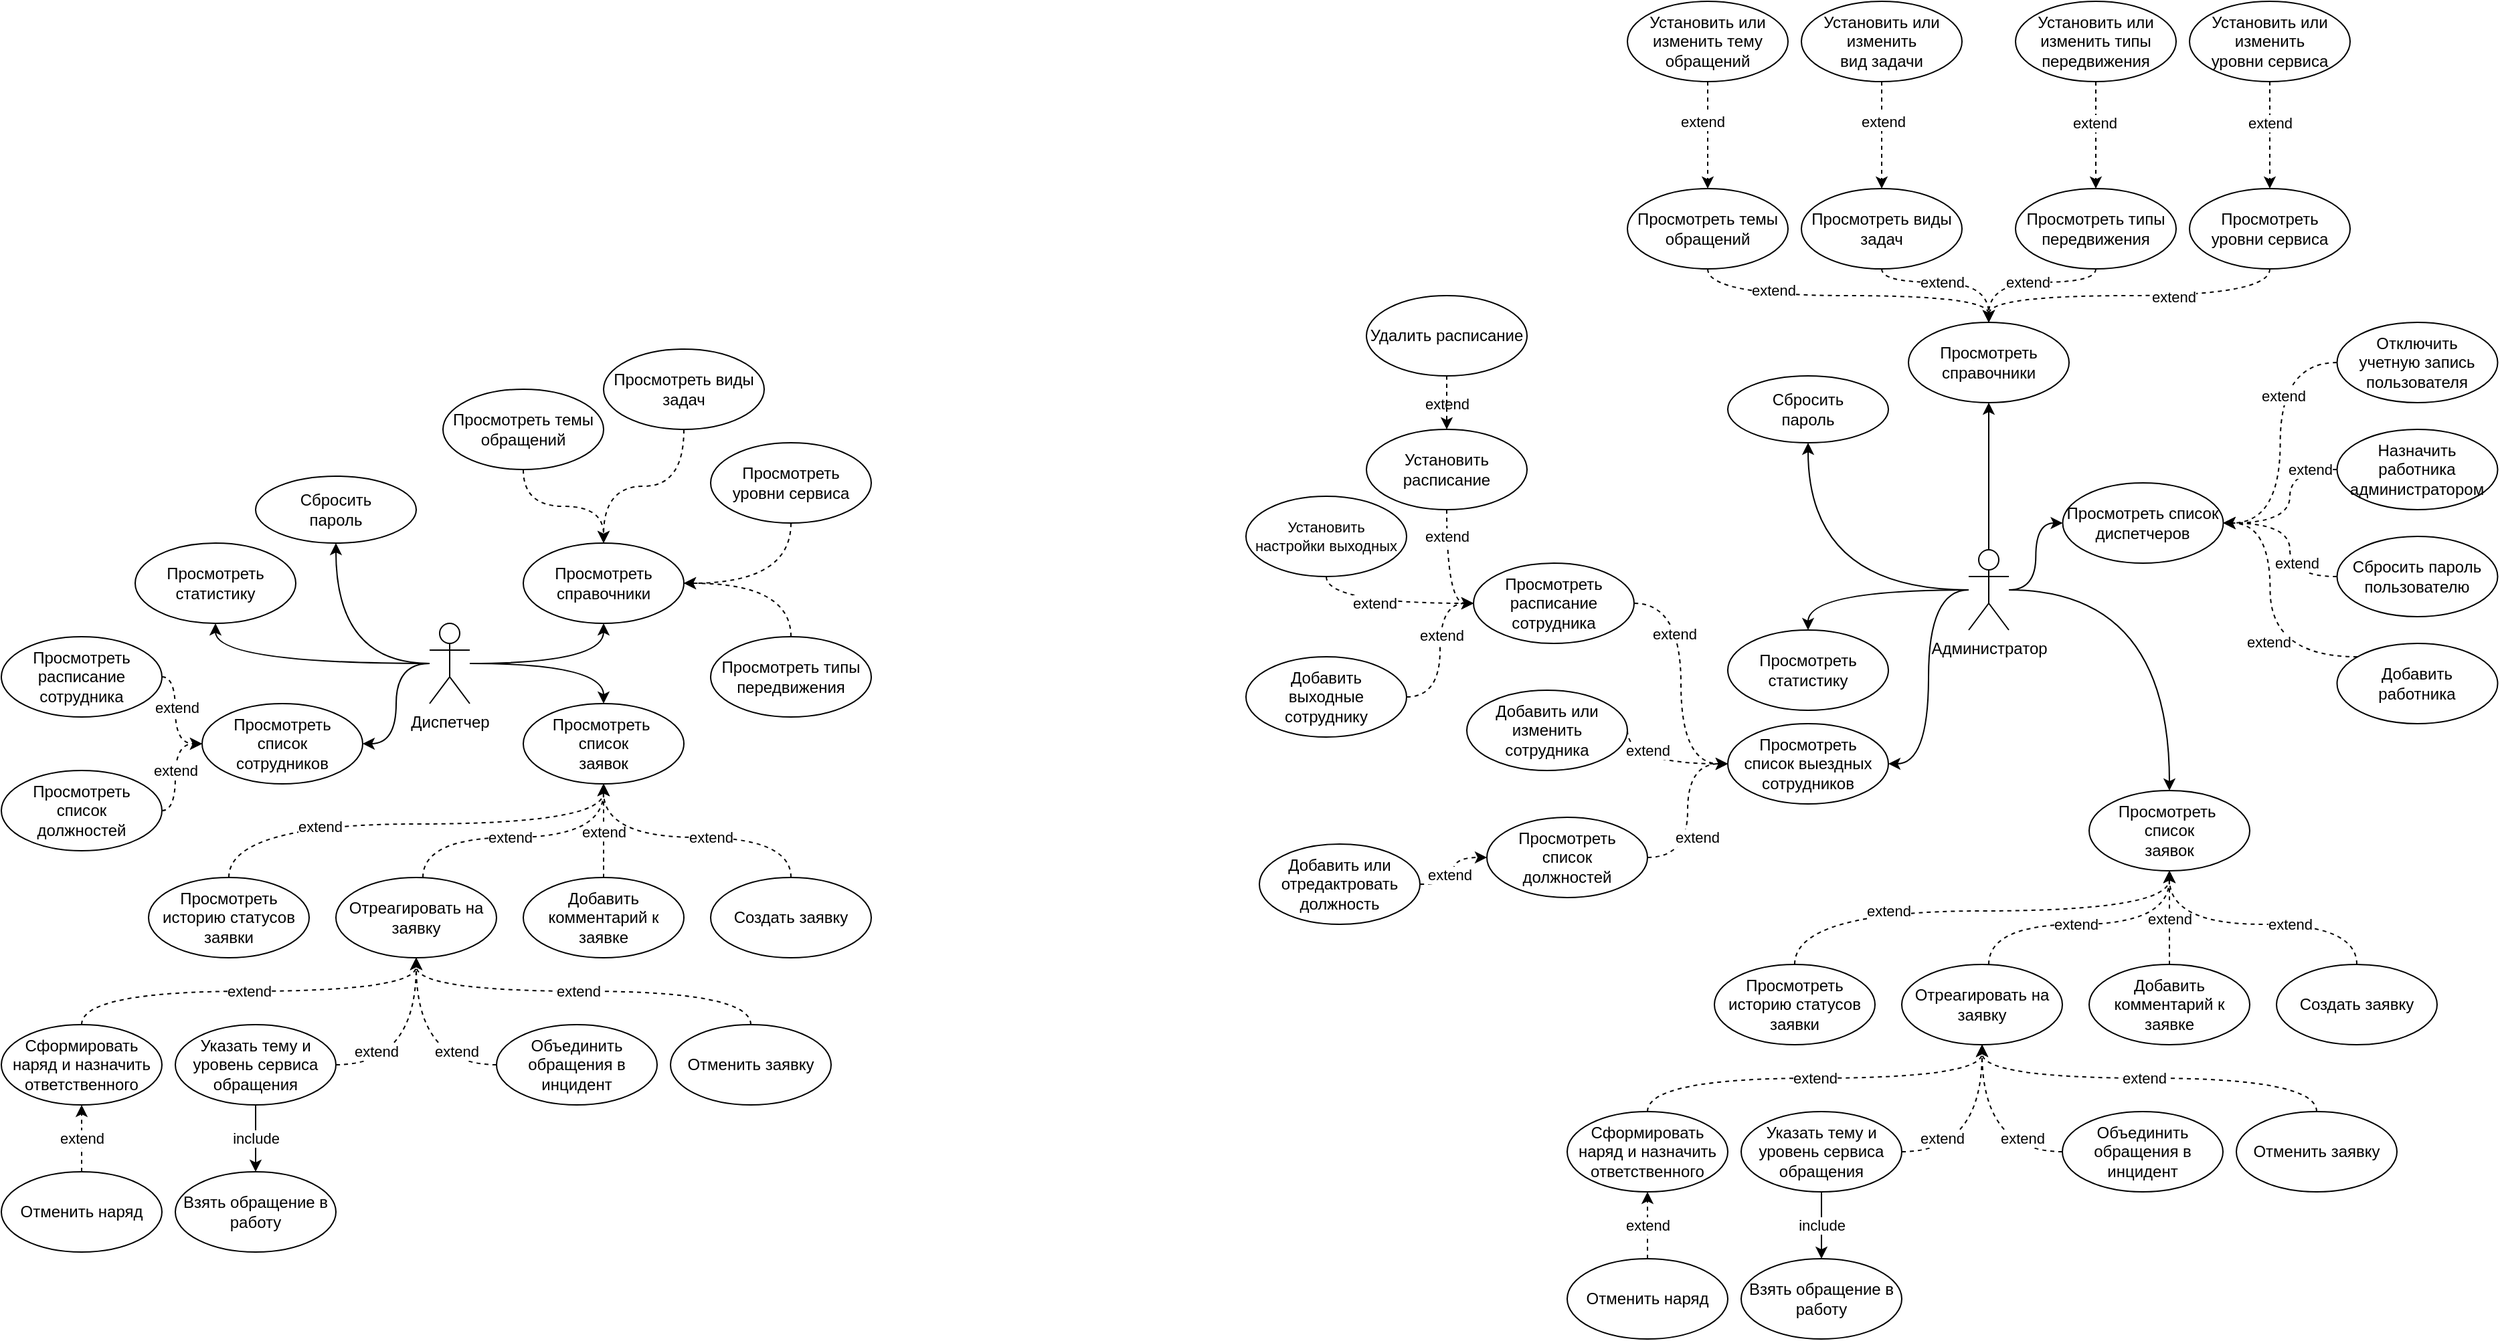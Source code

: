 <mxfile version="21.1.9" type="github">
  <diagram id="vjuk1poThl9Il7xJmEbo" name="Page-1">
    <mxGraphModel dx="2403" dy="2520" grid="1" gridSize="10" guides="1" tooltips="1" connect="1" arrows="1" fold="1" page="1" pageScale="1" pageWidth="1920" pageHeight="1200" math="0" shadow="0">
      <root>
        <mxCell id="0" />
        <mxCell id="1" parent="0" />
        <mxCell id="JzdlDccudjg5mqdQQXAU-8" value="" style="edgeStyle=orthogonalEdgeStyle;orthogonalLoop=1;jettySize=auto;html=1;curved=1;entryX=0.5;entryY=0;entryDx=0;entryDy=0;" parent="1" source="JzdlDccudjg5mqdQQXAU-1" target="JzdlDccudjg5mqdQQXAU-7" edge="1">
          <mxGeometry relative="1" as="geometry" />
        </mxCell>
        <mxCell id="PTMCNFeBPla3yoTyyolg-50" style="edgeStyle=orthogonalEdgeStyle;shape=connector;curved=1;rounded=0;orthogonalLoop=1;jettySize=auto;html=1;entryX=1;entryY=0.5;entryDx=0;entryDy=0;labelBackgroundColor=default;strokeColor=default;fontFamily=Helvetica;fontSize=11;fontColor=default;endArrow=classic;" parent="1" source="JzdlDccudjg5mqdQQXAU-1" target="PTMCNFeBPla3yoTyyolg-49" edge="1">
          <mxGeometry relative="1" as="geometry" />
        </mxCell>
        <mxCell id="qtg-pSpe1ta4W5BYF0yq-2" style="edgeStyle=orthogonalEdgeStyle;rounded=0;orthogonalLoop=1;jettySize=auto;html=1;entryX=0.5;entryY=1;entryDx=0;entryDy=0;curved=1;" edge="1" parent="1" source="JzdlDccudjg5mqdQQXAU-1" target="qtg-pSpe1ta4W5BYF0yq-1">
          <mxGeometry relative="1" as="geometry" />
        </mxCell>
        <mxCell id="qtg-pSpe1ta4W5BYF0yq-13" style="edgeStyle=orthogonalEdgeStyle;shape=connector;curved=1;rounded=0;orthogonalLoop=1;jettySize=auto;html=1;entryX=0.5;entryY=1;entryDx=0;entryDy=0;labelBackgroundColor=default;strokeColor=default;fontFamily=Helvetica;fontSize=11;fontColor=default;endArrow=classic;" edge="1" parent="1" source="JzdlDccudjg5mqdQQXAU-1" target="qtg-pSpe1ta4W5BYF0yq-12">
          <mxGeometry relative="1" as="geometry" />
        </mxCell>
        <mxCell id="qtg-pSpe1ta4W5BYF0yq-14" style="edgeStyle=orthogonalEdgeStyle;shape=connector;curved=1;rounded=0;orthogonalLoop=1;jettySize=auto;html=1;entryX=0.5;entryY=1;entryDx=0;entryDy=0;labelBackgroundColor=default;strokeColor=default;fontFamily=Helvetica;fontSize=11;fontColor=default;endArrow=classic;" edge="1" parent="1" source="JzdlDccudjg5mqdQQXAU-1" target="qtg-pSpe1ta4W5BYF0yq-11">
          <mxGeometry relative="1" as="geometry" />
        </mxCell>
        <mxCell id="JzdlDccudjg5mqdQQXAU-1" value="Диспетчер" style="shape=umlActor;verticalLabelPosition=bottom;verticalAlign=top;html=1;outlineConnect=0;" parent="1" vertex="1">
          <mxGeometry x="610" y="445" width="30" height="60" as="geometry" />
        </mxCell>
        <mxCell id="JzdlDccudjg5mqdQQXAU-12" value="" style="edgeStyle=orthogonalEdgeStyle;curved=1;orthogonalLoop=1;jettySize=auto;html=1;dashed=1;" parent="1" source="JzdlDccudjg5mqdQQXAU-11" target="JzdlDccudjg5mqdQQXAU-7" edge="1">
          <mxGeometry relative="1" as="geometry">
            <Array as="points">
              <mxPoint x="740" y="675" />
            </Array>
          </mxGeometry>
        </mxCell>
        <mxCell id="JzdlDccudjg5mqdQQXAU-13" value="extend" style="edgeLabel;html=1;align=center;verticalAlign=middle;resizable=0;points=[];" parent="JzdlDccudjg5mqdQQXAU-12" vertex="1" connectable="0">
          <mxGeometry x="0.202" y="1" relative="1" as="geometry">
            <mxPoint x="1" y="8" as="offset" />
          </mxGeometry>
        </mxCell>
        <mxCell id="PTMCNFeBPla3yoTyyolg-44" value="" style="edgeStyle=orthogonalEdgeStyle;shape=connector;curved=1;rounded=0;orthogonalLoop=1;jettySize=auto;html=1;labelBackgroundColor=default;strokeColor=default;fontFamily=Helvetica;fontSize=11;fontColor=default;endArrow=classic;dashed=1;exitX=0.5;exitY=0;exitDx=0;exitDy=0;" parent="1" source="PTMCNFeBPla3yoTyyolg-43" target="JzdlDccudjg5mqdQQXAU-7" edge="1">
          <mxGeometry relative="1" as="geometry">
            <Array as="points">
              <mxPoint x="460" y="595" />
              <mxPoint x="740" y="595" />
            </Array>
          </mxGeometry>
        </mxCell>
        <mxCell id="PTMCNFeBPla3yoTyyolg-45" value="extend" style="edgeLabel;html=1;align=center;verticalAlign=middle;resizable=0;points=[];fontSize=11;fontFamily=Helvetica;fontColor=default;" parent="PTMCNFeBPla3yoTyyolg-44" vertex="1" connectable="0">
          <mxGeometry x="-0.386" y="-2" relative="1" as="geometry">
            <mxPoint as="offset" />
          </mxGeometry>
        </mxCell>
        <mxCell id="JzdlDccudjg5mqdQQXAU-7" value="Просмотреть&amp;nbsp;&lt;br&gt;список&lt;br&gt;заявок" style="ellipse;whiteSpace=wrap;html=1;verticalAlign=middle;" parent="1" vertex="1">
          <mxGeometry x="680" y="505" width="120" height="60" as="geometry" />
        </mxCell>
        <mxCell id="JzdlDccudjg5mqdQQXAU-11" value="Добавить комментарий к заявке" style="ellipse;whiteSpace=wrap;html=1;verticalAlign=middle;" parent="1" vertex="1">
          <mxGeometry x="680" y="635" width="120" height="60" as="geometry" />
        </mxCell>
        <mxCell id="JzdlDccudjg5mqdQQXAU-15" style="edgeStyle=orthogonalEdgeStyle;curved=1;orthogonalLoop=1;jettySize=auto;html=1;exitX=0.5;exitY=0;exitDx=0;exitDy=0;entryX=0.5;entryY=1;entryDx=0;entryDy=0;dashed=1;" parent="1" source="JzdlDccudjg5mqdQQXAU-14" target="JzdlDccudjg5mqdQQXAU-19" edge="1">
          <mxGeometry relative="1" as="geometry" />
        </mxCell>
        <mxCell id="JzdlDccudjg5mqdQQXAU-16" value="extend" style="edgeLabel;html=1;align=center;verticalAlign=middle;resizable=0;points=[];" parent="JzdlDccudjg5mqdQQXAU-15" vertex="1" connectable="0">
          <mxGeometry x="0.076" relative="1" as="geometry">
            <mxPoint x="-12" as="offset" />
          </mxGeometry>
        </mxCell>
        <mxCell id="PTMCNFeBPla3yoTyyolg-34" value="extend" style="edgeStyle=orthogonalEdgeStyle;shape=connector;curved=1;rounded=0;orthogonalLoop=1;jettySize=auto;html=1;labelBackgroundColor=default;strokeColor=default;fontFamily=Helvetica;fontSize=11;fontColor=default;endArrow=classic;dashed=1;" parent="1" source="PTMCNFeBPla3yoTyyolg-33" target="JzdlDccudjg5mqdQQXAU-14" edge="1">
          <mxGeometry relative="1" as="geometry" />
        </mxCell>
        <mxCell id="JzdlDccudjg5mqdQQXAU-14" value="Сформировать наряд и назначить ответственного" style="ellipse;whiteSpace=wrap;html=1;verticalAlign=middle;" parent="1" vertex="1">
          <mxGeometry x="290" y="745" width="120" height="60" as="geometry" />
        </mxCell>
        <mxCell id="JzdlDccudjg5mqdQQXAU-17" value="" style="edgeStyle=orthogonalEdgeStyle;curved=1;orthogonalLoop=1;jettySize=auto;html=1;dashed=1;" parent="1" source="JzdlDccudjg5mqdQQXAU-19" edge="1">
          <mxGeometry relative="1" as="geometry">
            <mxPoint x="740" y="565" as="targetPoint" />
            <Array as="points">
              <mxPoint x="605" y="605" />
              <mxPoint x="740" y="605" />
            </Array>
          </mxGeometry>
        </mxCell>
        <mxCell id="JzdlDccudjg5mqdQQXAU-18" value="extend" style="edgeLabel;html=1;align=center;verticalAlign=middle;resizable=0;points=[];" parent="JzdlDccudjg5mqdQQXAU-17" vertex="1" connectable="0">
          <mxGeometry x="0.202" y="1" relative="1" as="geometry">
            <mxPoint x="-29" y="1" as="offset" />
          </mxGeometry>
        </mxCell>
        <mxCell id="PTMCNFeBPla3yoTyyolg-36" value="extend" style="edgeStyle=orthogonalEdgeStyle;shape=connector;curved=1;rounded=0;orthogonalLoop=1;jettySize=auto;html=1;labelBackgroundColor=default;strokeColor=default;fontFamily=Helvetica;fontSize=11;fontColor=default;endArrow=classic;dashed=1;exitX=0;exitY=0.5;exitDx=0;exitDy=0;" parent="1" source="PTMCNFeBPla3yoTyyolg-35" target="JzdlDccudjg5mqdQQXAU-19" edge="1">
          <mxGeometry x="-0.571" y="-10" relative="1" as="geometry">
            <mxPoint as="offset" />
          </mxGeometry>
        </mxCell>
        <mxCell id="PTMCNFeBPla3yoTyyolg-38" value="extend" style="edgeStyle=orthogonalEdgeStyle;shape=connector;curved=1;rounded=0;orthogonalLoop=1;jettySize=auto;html=1;labelBackgroundColor=default;strokeColor=default;fontFamily=Helvetica;fontSize=11;fontColor=default;endArrow=classic;entryX=0.5;entryY=1;entryDx=0;entryDy=0;exitX=1;exitY=0.5;exitDx=0;exitDy=0;dashed=1;" parent="1" source="PTMCNFeBPla3yoTyyolg-37" target="JzdlDccudjg5mqdQQXAU-19" edge="1">
          <mxGeometry x="-0.571" y="10" relative="1" as="geometry">
            <mxPoint as="offset" />
          </mxGeometry>
        </mxCell>
        <mxCell id="JzdlDccudjg5mqdQQXAU-19" value="Отреагировать на заявку" style="ellipse;whiteSpace=wrap;html=1;verticalAlign=middle;" parent="1" vertex="1">
          <mxGeometry x="540" y="635" width="120" height="60" as="geometry" />
        </mxCell>
        <mxCell id="JzdlDccudjg5mqdQQXAU-22" style="edgeStyle=orthogonalEdgeStyle;curved=1;orthogonalLoop=1;jettySize=auto;html=1;exitX=0.5;exitY=0;exitDx=0;exitDy=0;entryX=0.5;entryY=1;entryDx=0;entryDy=0;dashed=1;" parent="1" source="JzdlDccudjg5mqdQQXAU-24" target="JzdlDccudjg5mqdQQXAU-19" edge="1">
          <mxGeometry relative="1" as="geometry">
            <mxPoint x="745" y="715" as="targetPoint" />
          </mxGeometry>
        </mxCell>
        <mxCell id="JzdlDccudjg5mqdQQXAU-23" value="extend" style="edgeLabel;html=1;align=center;verticalAlign=middle;resizable=0;points=[];" parent="JzdlDccudjg5mqdQQXAU-22" vertex="1" connectable="0">
          <mxGeometry x="0.076" relative="1" as="geometry">
            <mxPoint x="7" as="offset" />
          </mxGeometry>
        </mxCell>
        <mxCell id="JzdlDccudjg5mqdQQXAU-24" value="Отменить заявку" style="ellipse;whiteSpace=wrap;html=1;verticalAlign=middle;" parent="1" vertex="1">
          <mxGeometry x="790" y="745" width="120" height="60" as="geometry" />
        </mxCell>
        <mxCell id="NQYNzT67ed76rX-NKbEG-14" value="Создать заявку" style="ellipse;whiteSpace=wrap;html=1;verticalAlign=middle;" parent="1" vertex="1">
          <mxGeometry x="820" y="635" width="120" height="60" as="geometry" />
        </mxCell>
        <mxCell id="NQYNzT67ed76rX-NKbEG-15" value="" style="edgeStyle=orthogonalEdgeStyle;curved=1;orthogonalLoop=1;jettySize=auto;html=1;dashed=1;entryX=0.5;entryY=1;entryDx=0;entryDy=0;exitX=0.5;exitY=0;exitDx=0;exitDy=0;" parent="1" source="NQYNzT67ed76rX-NKbEG-14" target="JzdlDccudjg5mqdQQXAU-7" edge="1">
          <mxGeometry relative="1" as="geometry">
            <mxPoint x="830" y="575" as="targetPoint" />
            <Array as="points">
              <mxPoint x="880" y="605" />
              <mxPoint x="740" y="605" />
            </Array>
            <mxPoint x="875" y="645" as="sourcePoint" />
          </mxGeometry>
        </mxCell>
        <mxCell id="NQYNzT67ed76rX-NKbEG-16" value="extend" style="edgeLabel;html=1;align=center;verticalAlign=middle;resizable=0;points=[];" parent="NQYNzT67ed76rX-NKbEG-15" vertex="1" connectable="0">
          <mxGeometry x="0.202" y="1" relative="1" as="geometry">
            <mxPoint x="36" y="-1" as="offset" />
          </mxGeometry>
        </mxCell>
        <mxCell id="PTMCNFeBPla3yoTyyolg-33" value="Отменить наряд" style="ellipse;whiteSpace=wrap;html=1;verticalAlign=middle;" parent="1" vertex="1">
          <mxGeometry x="290" y="855" width="120" height="60" as="geometry" />
        </mxCell>
        <mxCell id="PTMCNFeBPla3yoTyyolg-35" value="Объединить обращения в инцидент" style="ellipse;whiteSpace=wrap;html=1;verticalAlign=middle;" parent="1" vertex="1">
          <mxGeometry x="660" y="745" width="120" height="60" as="geometry" />
        </mxCell>
        <mxCell id="PTMCNFeBPla3yoTyyolg-40" value="include" style="edgeStyle=orthogonalEdgeStyle;shape=connector;curved=1;rounded=0;orthogonalLoop=1;jettySize=auto;html=1;labelBackgroundColor=default;strokeColor=default;fontFamily=Helvetica;fontSize=11;fontColor=default;endArrow=classic;" parent="1" source="PTMCNFeBPla3yoTyyolg-37" target="PTMCNFeBPla3yoTyyolg-39" edge="1">
          <mxGeometry relative="1" as="geometry" />
        </mxCell>
        <mxCell id="PTMCNFeBPla3yoTyyolg-37" value="Указать тему и уровень сервиса обращения" style="ellipse;whiteSpace=wrap;html=1;verticalAlign=middle;" parent="1" vertex="1">
          <mxGeometry x="420" y="745" width="120" height="60" as="geometry" />
        </mxCell>
        <mxCell id="PTMCNFeBPla3yoTyyolg-39" value="Взять обращение в работу" style="ellipse;whiteSpace=wrap;html=1;verticalAlign=middle;" parent="1" vertex="1">
          <mxGeometry x="420" y="855" width="120" height="60" as="geometry" />
        </mxCell>
        <mxCell id="PTMCNFeBPla3yoTyyolg-43" value="Просмотреть историю статусов&lt;br&gt;заявки" style="ellipse;whiteSpace=wrap;html=1;verticalAlign=middle;" parent="1" vertex="1">
          <mxGeometry x="400" y="635" width="120" height="60" as="geometry" />
        </mxCell>
        <mxCell id="PTMCNFeBPla3yoTyyolg-52" value="extend" style="edgeStyle=orthogonalEdgeStyle;shape=connector;curved=1;rounded=0;orthogonalLoop=1;jettySize=auto;html=1;labelBackgroundColor=default;strokeColor=default;fontFamily=Helvetica;fontSize=11;fontColor=default;endArrow=classic;dashed=1;" parent="1" source="PTMCNFeBPla3yoTyyolg-51" target="PTMCNFeBPla3yoTyyolg-49" edge="1">
          <mxGeometry relative="1" as="geometry">
            <Array as="points">
              <mxPoint x="420" y="585" />
              <mxPoint x="420" y="535" />
            </Array>
          </mxGeometry>
        </mxCell>
        <mxCell id="PTMCNFeBPla3yoTyyolg-54" value="" style="edgeStyle=orthogonalEdgeStyle;shape=connector;curved=1;rounded=0;orthogonalLoop=1;jettySize=auto;html=1;labelBackgroundColor=default;strokeColor=default;fontFamily=Helvetica;fontSize=11;fontColor=default;endArrow=classic;exitX=1;exitY=0.5;exitDx=0;exitDy=0;dashed=1;" parent="1" source="PTMCNFeBPla3yoTyyolg-53" target="PTMCNFeBPla3yoTyyolg-49" edge="1">
          <mxGeometry relative="1" as="geometry">
            <Array as="points">
              <mxPoint x="420" y="485" />
              <mxPoint x="420" y="535" />
            </Array>
          </mxGeometry>
        </mxCell>
        <mxCell id="PTMCNFeBPla3yoTyyolg-55" value="extend" style="edgeLabel;html=1;align=center;verticalAlign=middle;resizable=0;points=[];fontSize=11;fontFamily=Helvetica;fontColor=default;" parent="PTMCNFeBPla3yoTyyolg-54" vertex="1" connectable="0">
          <mxGeometry x="-0.186" y="1" relative="1" as="geometry">
            <mxPoint as="offset" />
          </mxGeometry>
        </mxCell>
        <mxCell id="PTMCNFeBPla3yoTyyolg-49" value="Просмотреть &lt;br&gt;список &lt;br&gt;сотрудников" style="ellipse;whiteSpace=wrap;html=1;verticalAlign=middle;" parent="1" vertex="1">
          <mxGeometry x="440" y="505" width="120" height="60" as="geometry" />
        </mxCell>
        <mxCell id="PTMCNFeBPla3yoTyyolg-51" value="Просмотреть &lt;br&gt;список &lt;br&gt;должностей" style="ellipse;whiteSpace=wrap;html=1;verticalAlign=middle;" parent="1" vertex="1">
          <mxGeometry x="290" y="555" width="120" height="60" as="geometry" />
        </mxCell>
        <mxCell id="PTMCNFeBPla3yoTyyolg-53" value="Просмотреть &lt;br&gt;расписание сотрудника" style="ellipse;whiteSpace=wrap;html=1;verticalAlign=middle;" parent="1" vertex="1">
          <mxGeometry x="290" y="455" width="120" height="60" as="geometry" />
        </mxCell>
        <mxCell id="qtg-pSpe1ta4W5BYF0yq-4" value="" style="edgeStyle=orthogonalEdgeStyle;shape=connector;curved=1;rounded=0;orthogonalLoop=1;jettySize=auto;html=1;labelBackgroundColor=default;strokeColor=default;fontFamily=Helvetica;fontSize=11;fontColor=default;endArrow=classic;dashed=1;exitX=0.5;exitY=1;exitDx=0;exitDy=0;" edge="1" parent="1" source="qtg-pSpe1ta4W5BYF0yq-3" target="qtg-pSpe1ta4W5BYF0yq-1">
          <mxGeometry relative="1" as="geometry" />
        </mxCell>
        <mxCell id="qtg-pSpe1ta4W5BYF0yq-1" value="Просмотреть справочники" style="ellipse;whiteSpace=wrap;html=1;verticalAlign=middle;" vertex="1" parent="1">
          <mxGeometry x="680" y="385" width="120" height="60" as="geometry" />
        </mxCell>
        <mxCell id="qtg-pSpe1ta4W5BYF0yq-3" value="Просмотреть темы обращений" style="ellipse;whiteSpace=wrap;html=1;verticalAlign=middle;" vertex="1" parent="1">
          <mxGeometry x="620" y="270" width="120" height="60" as="geometry" />
        </mxCell>
        <mxCell id="qtg-pSpe1ta4W5BYF0yq-6" style="edgeStyle=orthogonalEdgeStyle;shape=connector;curved=1;rounded=0;orthogonalLoop=1;jettySize=auto;html=1;entryX=0.5;entryY=0;entryDx=0;entryDy=0;labelBackgroundColor=default;strokeColor=default;fontFamily=Helvetica;fontSize=11;fontColor=default;endArrow=classic;dashed=1;exitX=0.5;exitY=1;exitDx=0;exitDy=0;" edge="1" parent="1" source="qtg-pSpe1ta4W5BYF0yq-5" target="qtg-pSpe1ta4W5BYF0yq-1">
          <mxGeometry relative="1" as="geometry" />
        </mxCell>
        <mxCell id="qtg-pSpe1ta4W5BYF0yq-5" value="Просмотреть виды задач" style="ellipse;whiteSpace=wrap;html=1;verticalAlign=middle;" vertex="1" parent="1">
          <mxGeometry x="740" y="240" width="120" height="60" as="geometry" />
        </mxCell>
        <mxCell id="qtg-pSpe1ta4W5BYF0yq-8" style="edgeStyle=orthogonalEdgeStyle;shape=connector;curved=1;rounded=0;orthogonalLoop=1;jettySize=auto;html=1;labelBackgroundColor=default;strokeColor=default;fontFamily=Helvetica;fontSize=11;fontColor=default;endArrow=classic;dashed=1;exitX=0.5;exitY=0;exitDx=0;exitDy=0;" edge="1" parent="1" source="qtg-pSpe1ta4W5BYF0yq-7">
          <mxGeometry relative="1" as="geometry">
            <mxPoint x="800" y="415" as="targetPoint" />
            <Array as="points">
              <mxPoint x="880" y="415" />
            </Array>
          </mxGeometry>
        </mxCell>
        <mxCell id="qtg-pSpe1ta4W5BYF0yq-7" value="Просмотреть типы передвижения" style="ellipse;whiteSpace=wrap;html=1;verticalAlign=middle;" vertex="1" parent="1">
          <mxGeometry x="820" y="455" width="120" height="60" as="geometry" />
        </mxCell>
        <mxCell id="qtg-pSpe1ta4W5BYF0yq-10" style="edgeStyle=orthogonalEdgeStyle;shape=connector;curved=1;rounded=0;orthogonalLoop=1;jettySize=auto;html=1;entryX=1;entryY=0.5;entryDx=0;entryDy=0;labelBackgroundColor=default;strokeColor=default;fontFamily=Helvetica;fontSize=11;fontColor=default;endArrow=classic;exitX=0.5;exitY=1;exitDx=0;exitDy=0;dashed=1;" edge="1" parent="1" source="qtg-pSpe1ta4W5BYF0yq-9" target="qtg-pSpe1ta4W5BYF0yq-1">
          <mxGeometry relative="1" as="geometry" />
        </mxCell>
        <mxCell id="qtg-pSpe1ta4W5BYF0yq-9" value="Просмотреть &lt;br&gt;уровни сервиса" style="ellipse;whiteSpace=wrap;html=1;verticalAlign=middle;" vertex="1" parent="1">
          <mxGeometry x="820" y="310" width="120" height="60" as="geometry" />
        </mxCell>
        <mxCell id="qtg-pSpe1ta4W5BYF0yq-11" value="Сбросить &lt;br&gt;пароль" style="ellipse;whiteSpace=wrap;html=1;" vertex="1" parent="1">
          <mxGeometry x="480" y="335" width="120" height="50" as="geometry" />
        </mxCell>
        <mxCell id="qtg-pSpe1ta4W5BYF0yq-12" value="Просмотреть статистику" style="ellipse;whiteSpace=wrap;html=1;verticalAlign=middle;" vertex="1" parent="1">
          <mxGeometry x="390" y="385" width="120" height="60" as="geometry" />
        </mxCell>
        <mxCell id="qtg-pSpe1ta4W5BYF0yq-15" value="" style="edgeStyle=orthogonalEdgeStyle;orthogonalLoop=1;jettySize=auto;html=1;curved=1;entryX=0.5;entryY=0;entryDx=0;entryDy=0;" edge="1" parent="1" source="qtg-pSpe1ta4W5BYF0yq-20" target="qtg-pSpe1ta4W5BYF0yq-25">
          <mxGeometry relative="1" as="geometry" />
        </mxCell>
        <mxCell id="qtg-pSpe1ta4W5BYF0yq-16" style="edgeStyle=orthogonalEdgeStyle;shape=connector;curved=1;rounded=0;orthogonalLoop=1;jettySize=auto;html=1;entryX=1;entryY=0.5;entryDx=0;entryDy=0;labelBackgroundColor=default;strokeColor=default;fontFamily=Helvetica;fontSize=11;fontColor=default;endArrow=classic;" edge="1" parent="1" source="qtg-pSpe1ta4W5BYF0yq-20" target="qtg-pSpe1ta4W5BYF0yq-51">
          <mxGeometry relative="1" as="geometry">
            <Array as="points">
              <mxPoint x="1730" y="420" />
              <mxPoint x="1730" y="550" />
            </Array>
          </mxGeometry>
        </mxCell>
        <mxCell id="qtg-pSpe1ta4W5BYF0yq-17" style="edgeStyle=orthogonalEdgeStyle;rounded=0;orthogonalLoop=1;jettySize=auto;html=1;entryX=0.5;entryY=1;entryDx=0;entryDy=0;curved=1;" edge="1" parent="1" source="qtg-pSpe1ta4W5BYF0yq-20" target="qtg-pSpe1ta4W5BYF0yq-55">
          <mxGeometry relative="1" as="geometry" />
        </mxCell>
        <mxCell id="qtg-pSpe1ta4W5BYF0yq-19" style="edgeStyle=orthogonalEdgeStyle;shape=connector;curved=1;rounded=0;orthogonalLoop=1;jettySize=auto;html=1;entryX=0.5;entryY=1;entryDx=0;entryDy=0;labelBackgroundColor=default;strokeColor=default;fontFamily=Helvetica;fontSize=11;fontColor=default;endArrow=classic;" edge="1" parent="1" source="qtg-pSpe1ta4W5BYF0yq-20" target="qtg-pSpe1ta4W5BYF0yq-63">
          <mxGeometry relative="1" as="geometry" />
        </mxCell>
        <mxCell id="qtg-pSpe1ta4W5BYF0yq-78" style="edgeStyle=orthogonalEdgeStyle;shape=connector;curved=1;rounded=0;orthogonalLoop=1;jettySize=auto;html=1;entryX=0;entryY=0.5;entryDx=0;entryDy=0;labelBackgroundColor=default;strokeColor=default;fontFamily=Helvetica;fontSize=11;fontColor=default;endArrow=classic;" edge="1" parent="1" source="qtg-pSpe1ta4W5BYF0yq-20" target="qtg-pSpe1ta4W5BYF0yq-67">
          <mxGeometry relative="1" as="geometry" />
        </mxCell>
        <mxCell id="qtg-pSpe1ta4W5BYF0yq-93" style="edgeStyle=orthogonalEdgeStyle;shape=connector;curved=1;rounded=0;orthogonalLoop=1;jettySize=auto;html=1;entryX=0.5;entryY=0;entryDx=0;entryDy=0;labelBackgroundColor=default;strokeColor=default;fontFamily=Helvetica;fontSize=11;fontColor=default;endArrow=classic;" edge="1" parent="1" source="qtg-pSpe1ta4W5BYF0yq-20" target="qtg-pSpe1ta4W5BYF0yq-64">
          <mxGeometry relative="1" as="geometry" />
        </mxCell>
        <mxCell id="qtg-pSpe1ta4W5BYF0yq-20" value="Администратор" style="shape=umlActor;verticalLabelPosition=bottom;verticalAlign=top;html=1;outlineConnect=0;" vertex="1" parent="1">
          <mxGeometry x="1760" y="390" width="30" height="60" as="geometry" />
        </mxCell>
        <mxCell id="qtg-pSpe1ta4W5BYF0yq-21" value="" style="edgeStyle=orthogonalEdgeStyle;curved=1;orthogonalLoop=1;jettySize=auto;html=1;dashed=1;" edge="1" parent="1" source="qtg-pSpe1ta4W5BYF0yq-26" target="qtg-pSpe1ta4W5BYF0yq-25">
          <mxGeometry relative="1" as="geometry">
            <Array as="points">
              <mxPoint x="1910" y="740" />
            </Array>
          </mxGeometry>
        </mxCell>
        <mxCell id="qtg-pSpe1ta4W5BYF0yq-22" value="extend" style="edgeLabel;html=1;align=center;verticalAlign=middle;resizable=0;points=[];" vertex="1" connectable="0" parent="qtg-pSpe1ta4W5BYF0yq-21">
          <mxGeometry x="0.202" y="1" relative="1" as="geometry">
            <mxPoint x="1" y="8" as="offset" />
          </mxGeometry>
        </mxCell>
        <mxCell id="qtg-pSpe1ta4W5BYF0yq-23" value="" style="edgeStyle=orthogonalEdgeStyle;shape=connector;curved=1;rounded=0;orthogonalLoop=1;jettySize=auto;html=1;labelBackgroundColor=default;strokeColor=default;fontFamily=Helvetica;fontSize=11;fontColor=default;endArrow=classic;dashed=1;exitX=0.5;exitY=0;exitDx=0;exitDy=0;" edge="1" parent="1" source="qtg-pSpe1ta4W5BYF0yq-47" target="qtg-pSpe1ta4W5BYF0yq-25">
          <mxGeometry relative="1" as="geometry">
            <Array as="points">
              <mxPoint x="1630" y="660" />
              <mxPoint x="1910" y="660" />
            </Array>
          </mxGeometry>
        </mxCell>
        <mxCell id="qtg-pSpe1ta4W5BYF0yq-24" value="extend" style="edgeLabel;html=1;align=center;verticalAlign=middle;resizable=0;points=[];fontSize=11;fontFamily=Helvetica;fontColor=default;" vertex="1" connectable="0" parent="qtg-pSpe1ta4W5BYF0yq-23">
          <mxGeometry x="-0.386" y="-2" relative="1" as="geometry">
            <mxPoint x="2" y="-2" as="offset" />
          </mxGeometry>
        </mxCell>
        <mxCell id="qtg-pSpe1ta4W5BYF0yq-25" value="Просмотреть&amp;nbsp;&lt;br&gt;список&lt;br&gt;заявок" style="ellipse;whiteSpace=wrap;html=1;verticalAlign=middle;" vertex="1" parent="1">
          <mxGeometry x="1850" y="570" width="120" height="60" as="geometry" />
        </mxCell>
        <mxCell id="qtg-pSpe1ta4W5BYF0yq-26" value="Добавить комментарий к заявке" style="ellipse;whiteSpace=wrap;html=1;verticalAlign=middle;" vertex="1" parent="1">
          <mxGeometry x="1850" y="700" width="120" height="60" as="geometry" />
        </mxCell>
        <mxCell id="qtg-pSpe1ta4W5BYF0yq-27" style="edgeStyle=orthogonalEdgeStyle;curved=1;orthogonalLoop=1;jettySize=auto;html=1;exitX=0.5;exitY=0;exitDx=0;exitDy=0;entryX=0.5;entryY=1;entryDx=0;entryDy=0;dashed=1;" edge="1" parent="1" source="qtg-pSpe1ta4W5BYF0yq-30" target="qtg-pSpe1ta4W5BYF0yq-35">
          <mxGeometry relative="1" as="geometry" />
        </mxCell>
        <mxCell id="qtg-pSpe1ta4W5BYF0yq-28" value="extend" style="edgeLabel;html=1;align=center;verticalAlign=middle;resizable=0;points=[];" vertex="1" connectable="0" parent="qtg-pSpe1ta4W5BYF0yq-27">
          <mxGeometry x="0.076" relative="1" as="geometry">
            <mxPoint x="-12" as="offset" />
          </mxGeometry>
        </mxCell>
        <mxCell id="qtg-pSpe1ta4W5BYF0yq-29" value="extend" style="edgeStyle=orthogonalEdgeStyle;shape=connector;curved=1;rounded=0;orthogonalLoop=1;jettySize=auto;html=1;labelBackgroundColor=default;strokeColor=default;fontFamily=Helvetica;fontSize=11;fontColor=default;endArrow=classic;dashed=1;" edge="1" parent="1" source="qtg-pSpe1ta4W5BYF0yq-42" target="qtg-pSpe1ta4W5BYF0yq-30">
          <mxGeometry relative="1" as="geometry" />
        </mxCell>
        <mxCell id="qtg-pSpe1ta4W5BYF0yq-30" value="Сформировать наряд и назначить ответственного" style="ellipse;whiteSpace=wrap;html=1;verticalAlign=middle;" vertex="1" parent="1">
          <mxGeometry x="1460" y="810" width="120" height="60" as="geometry" />
        </mxCell>
        <mxCell id="qtg-pSpe1ta4W5BYF0yq-31" value="" style="edgeStyle=orthogonalEdgeStyle;curved=1;orthogonalLoop=1;jettySize=auto;html=1;dashed=1;" edge="1" parent="1" source="qtg-pSpe1ta4W5BYF0yq-35">
          <mxGeometry relative="1" as="geometry">
            <mxPoint x="1910" y="630" as="targetPoint" />
            <Array as="points">
              <mxPoint x="1775" y="670" />
              <mxPoint x="1910" y="670" />
            </Array>
          </mxGeometry>
        </mxCell>
        <mxCell id="qtg-pSpe1ta4W5BYF0yq-32" value="extend" style="edgeLabel;html=1;align=center;verticalAlign=middle;resizable=0;points=[];" vertex="1" connectable="0" parent="qtg-pSpe1ta4W5BYF0yq-31">
          <mxGeometry x="0.202" y="1" relative="1" as="geometry">
            <mxPoint x="-29" y="1" as="offset" />
          </mxGeometry>
        </mxCell>
        <mxCell id="qtg-pSpe1ta4W5BYF0yq-33" value="extend" style="edgeStyle=orthogonalEdgeStyle;shape=connector;curved=1;rounded=0;orthogonalLoop=1;jettySize=auto;html=1;labelBackgroundColor=default;strokeColor=default;fontFamily=Helvetica;fontSize=11;fontColor=default;endArrow=classic;dashed=1;exitX=0;exitY=0.5;exitDx=0;exitDy=0;" edge="1" parent="1" source="qtg-pSpe1ta4W5BYF0yq-43" target="qtg-pSpe1ta4W5BYF0yq-35">
          <mxGeometry x="-0.571" y="-10" relative="1" as="geometry">
            <mxPoint as="offset" />
          </mxGeometry>
        </mxCell>
        <mxCell id="qtg-pSpe1ta4W5BYF0yq-34" value="extend" style="edgeStyle=orthogonalEdgeStyle;shape=connector;curved=1;rounded=0;orthogonalLoop=1;jettySize=auto;html=1;labelBackgroundColor=default;strokeColor=default;fontFamily=Helvetica;fontSize=11;fontColor=default;endArrow=classic;entryX=0.5;entryY=1;entryDx=0;entryDy=0;exitX=1;exitY=0.5;exitDx=0;exitDy=0;dashed=1;" edge="1" parent="1" source="qtg-pSpe1ta4W5BYF0yq-45" target="qtg-pSpe1ta4W5BYF0yq-35">
          <mxGeometry x="-0.571" y="10" relative="1" as="geometry">
            <mxPoint as="offset" />
          </mxGeometry>
        </mxCell>
        <mxCell id="qtg-pSpe1ta4W5BYF0yq-35" value="Отреагировать на заявку" style="ellipse;whiteSpace=wrap;html=1;verticalAlign=middle;" vertex="1" parent="1">
          <mxGeometry x="1710" y="700" width="120" height="60" as="geometry" />
        </mxCell>
        <mxCell id="qtg-pSpe1ta4W5BYF0yq-36" style="edgeStyle=orthogonalEdgeStyle;curved=1;orthogonalLoop=1;jettySize=auto;html=1;exitX=0.5;exitY=0;exitDx=0;exitDy=0;entryX=0.5;entryY=1;entryDx=0;entryDy=0;dashed=1;" edge="1" parent="1" source="qtg-pSpe1ta4W5BYF0yq-38" target="qtg-pSpe1ta4W5BYF0yq-35">
          <mxGeometry relative="1" as="geometry">
            <mxPoint x="1895" y="660" as="targetPoint" />
          </mxGeometry>
        </mxCell>
        <mxCell id="qtg-pSpe1ta4W5BYF0yq-37" value="extend" style="edgeLabel;html=1;align=center;verticalAlign=middle;resizable=0;points=[];" vertex="1" connectable="0" parent="qtg-pSpe1ta4W5BYF0yq-36">
          <mxGeometry x="0.076" relative="1" as="geometry">
            <mxPoint x="7" as="offset" />
          </mxGeometry>
        </mxCell>
        <mxCell id="qtg-pSpe1ta4W5BYF0yq-38" value="Отменить заявку" style="ellipse;whiteSpace=wrap;html=1;verticalAlign=middle;" vertex="1" parent="1">
          <mxGeometry x="1960" y="810" width="120" height="60" as="geometry" />
        </mxCell>
        <mxCell id="qtg-pSpe1ta4W5BYF0yq-39" value="Создать заявку" style="ellipse;whiteSpace=wrap;html=1;verticalAlign=middle;" vertex="1" parent="1">
          <mxGeometry x="1990" y="700" width="120" height="60" as="geometry" />
        </mxCell>
        <mxCell id="qtg-pSpe1ta4W5BYF0yq-40" value="" style="edgeStyle=orthogonalEdgeStyle;curved=1;orthogonalLoop=1;jettySize=auto;html=1;dashed=1;entryX=0.5;entryY=1;entryDx=0;entryDy=0;exitX=0.5;exitY=0;exitDx=0;exitDy=0;" edge="1" parent="1" source="qtg-pSpe1ta4W5BYF0yq-39" target="qtg-pSpe1ta4W5BYF0yq-25">
          <mxGeometry relative="1" as="geometry">
            <mxPoint x="2000" y="640" as="targetPoint" />
            <Array as="points">
              <mxPoint x="2050" y="670" />
              <mxPoint x="1910" y="670" />
            </Array>
            <mxPoint x="2045" y="710" as="sourcePoint" />
          </mxGeometry>
        </mxCell>
        <mxCell id="qtg-pSpe1ta4W5BYF0yq-41" value="extend" style="edgeLabel;html=1;align=center;verticalAlign=middle;resizable=0;points=[];" vertex="1" connectable="0" parent="qtg-pSpe1ta4W5BYF0yq-40">
          <mxGeometry x="0.202" y="1" relative="1" as="geometry">
            <mxPoint x="46" y="-1" as="offset" />
          </mxGeometry>
        </mxCell>
        <mxCell id="qtg-pSpe1ta4W5BYF0yq-42" value="Отменить наряд" style="ellipse;whiteSpace=wrap;html=1;verticalAlign=middle;" vertex="1" parent="1">
          <mxGeometry x="1460" y="920" width="120" height="60" as="geometry" />
        </mxCell>
        <mxCell id="qtg-pSpe1ta4W5BYF0yq-43" value="Объединить обращения в инцидент" style="ellipse;whiteSpace=wrap;html=1;verticalAlign=middle;" vertex="1" parent="1">
          <mxGeometry x="1830" y="810" width="120" height="60" as="geometry" />
        </mxCell>
        <mxCell id="qtg-pSpe1ta4W5BYF0yq-44" value="include" style="edgeStyle=orthogonalEdgeStyle;shape=connector;curved=1;rounded=0;orthogonalLoop=1;jettySize=auto;html=1;labelBackgroundColor=default;strokeColor=default;fontFamily=Helvetica;fontSize=11;fontColor=default;endArrow=classic;" edge="1" parent="1" source="qtg-pSpe1ta4W5BYF0yq-45" target="qtg-pSpe1ta4W5BYF0yq-46">
          <mxGeometry relative="1" as="geometry" />
        </mxCell>
        <mxCell id="qtg-pSpe1ta4W5BYF0yq-45" value="Указать тему и уровень сервиса обращения" style="ellipse;whiteSpace=wrap;html=1;verticalAlign=middle;" vertex="1" parent="1">
          <mxGeometry x="1590" y="810" width="120" height="60" as="geometry" />
        </mxCell>
        <mxCell id="qtg-pSpe1ta4W5BYF0yq-46" value="Взять обращение в работу" style="ellipse;whiteSpace=wrap;html=1;verticalAlign=middle;" vertex="1" parent="1">
          <mxGeometry x="1590" y="920" width="120" height="60" as="geometry" />
        </mxCell>
        <mxCell id="qtg-pSpe1ta4W5BYF0yq-47" value="Просмотреть историю статусов&lt;br&gt;заявки" style="ellipse;whiteSpace=wrap;html=1;verticalAlign=middle;" vertex="1" parent="1">
          <mxGeometry x="1570" y="700" width="120" height="60" as="geometry" />
        </mxCell>
        <mxCell id="qtg-pSpe1ta4W5BYF0yq-51" value="Просмотреть &lt;br&gt;список выездных&lt;br&gt;сотрудников" style="ellipse;whiteSpace=wrap;html=1;verticalAlign=middle;" vertex="1" parent="1">
          <mxGeometry x="1580" y="520" width="120" height="60" as="geometry" />
        </mxCell>
        <mxCell id="qtg-pSpe1ta4W5BYF0yq-87" style="edgeStyle=orthogonalEdgeStyle;shape=connector;curved=1;rounded=0;orthogonalLoop=1;jettySize=auto;html=1;entryX=0;entryY=0.5;entryDx=0;entryDy=0;dashed=1;labelBackgroundColor=default;strokeColor=default;fontFamily=Helvetica;fontSize=11;fontColor=default;endArrow=classic;" edge="1" parent="1" source="qtg-pSpe1ta4W5BYF0yq-53" target="qtg-pSpe1ta4W5BYF0yq-51">
          <mxGeometry relative="1" as="geometry" />
        </mxCell>
        <mxCell id="qtg-pSpe1ta4W5BYF0yq-88" value="extend" style="edgeLabel;html=1;align=center;verticalAlign=middle;resizable=0;points=[];fontSize=11;fontFamily=Helvetica;fontColor=default;" vertex="1" connectable="0" parent="qtg-pSpe1ta4W5BYF0yq-87">
          <mxGeometry x="-0.391" y="-5" relative="1" as="geometry">
            <mxPoint as="offset" />
          </mxGeometry>
        </mxCell>
        <mxCell id="qtg-pSpe1ta4W5BYF0yq-95" value="" style="edgeStyle=orthogonalEdgeStyle;shape=connector;curved=1;rounded=0;orthogonalLoop=1;jettySize=auto;html=1;dashed=1;labelBackgroundColor=default;strokeColor=default;fontFamily=Helvetica;fontSize=11;fontColor=default;endArrow=classic;entryX=0;entryY=0.5;entryDx=0;entryDy=0;" edge="1" parent="1" source="qtg-pSpe1ta4W5BYF0yq-94" target="qtg-pSpe1ta4W5BYF0yq-53">
          <mxGeometry relative="1" as="geometry" />
        </mxCell>
        <mxCell id="qtg-pSpe1ta4W5BYF0yq-96" value="extend" style="edgeLabel;html=1;align=center;verticalAlign=middle;resizable=0;points=[];fontSize=11;fontFamily=Helvetica;fontColor=default;" vertex="1" connectable="0" parent="qtg-pSpe1ta4W5BYF0yq-95">
          <mxGeometry x="0.188" y="-1" relative="1" as="geometry">
            <mxPoint x="1" y="-133" as="offset" />
          </mxGeometry>
        </mxCell>
        <mxCell id="qtg-pSpe1ta4W5BYF0yq-127" value="" style="edgeStyle=orthogonalEdgeStyle;shape=connector;curved=1;rounded=0;orthogonalLoop=1;jettySize=auto;html=1;dashed=1;labelBackgroundColor=default;strokeColor=default;fontFamily=Helvetica;fontSize=11;fontColor=default;endArrow=classic;exitX=0.5;exitY=1;exitDx=0;exitDy=0;" edge="1" parent="1" source="qtg-pSpe1ta4W5BYF0yq-126" target="qtg-pSpe1ta4W5BYF0yq-53">
          <mxGeometry relative="1" as="geometry" />
        </mxCell>
        <mxCell id="qtg-pSpe1ta4W5BYF0yq-128" value="extend" style="edgeLabel;html=1;align=center;verticalAlign=middle;resizable=0;points=[];fontSize=11;fontFamily=Helvetica;fontColor=default;" vertex="1" connectable="0" parent="qtg-pSpe1ta4W5BYF0yq-127">
          <mxGeometry x="-0.201" y="-1" relative="1" as="geometry">
            <mxPoint x="4" y="-1" as="offset" />
          </mxGeometry>
        </mxCell>
        <mxCell id="qtg-pSpe1ta4W5BYF0yq-53" value="Просмотреть &lt;br&gt;расписание сотрудника" style="ellipse;whiteSpace=wrap;html=1;verticalAlign=middle;" vertex="1" parent="1">
          <mxGeometry x="1390" y="400" width="120" height="60" as="geometry" />
        </mxCell>
        <mxCell id="qtg-pSpe1ta4W5BYF0yq-54" value="" style="edgeStyle=orthogonalEdgeStyle;shape=connector;curved=1;rounded=0;orthogonalLoop=1;jettySize=auto;html=1;labelBackgroundColor=default;strokeColor=default;fontFamily=Helvetica;fontSize=11;fontColor=default;endArrow=classic;dashed=1;exitX=0.5;exitY=1;exitDx=0;exitDy=0;" edge="1" parent="1" source="qtg-pSpe1ta4W5BYF0yq-56" target="qtg-pSpe1ta4W5BYF0yq-55">
          <mxGeometry relative="1" as="geometry" />
        </mxCell>
        <mxCell id="qtg-pSpe1ta4W5BYF0yq-117" value="extend" style="edgeLabel;html=1;align=center;verticalAlign=middle;resizable=0;points=[];fontSize=11;fontFamily=Helvetica;fontColor=default;" vertex="1" connectable="0" parent="qtg-pSpe1ta4W5BYF0yq-54">
          <mxGeometry x="-0.449" y="4" relative="1" as="geometry">
            <mxPoint as="offset" />
          </mxGeometry>
        </mxCell>
        <mxCell id="qtg-pSpe1ta4W5BYF0yq-55" value="Просмотреть справочники" style="ellipse;whiteSpace=wrap;html=1;verticalAlign=middle;" vertex="1" parent="1">
          <mxGeometry x="1715" y="220" width="120" height="60" as="geometry" />
        </mxCell>
        <mxCell id="qtg-pSpe1ta4W5BYF0yq-106" value="" style="edgeStyle=orthogonalEdgeStyle;shape=connector;curved=1;rounded=0;orthogonalLoop=1;jettySize=auto;html=1;dashed=1;labelBackgroundColor=default;strokeColor=default;fontFamily=Helvetica;fontSize=11;fontColor=default;endArrow=classic;" edge="1" parent="1" source="qtg-pSpe1ta4W5BYF0yq-105" target="qtg-pSpe1ta4W5BYF0yq-56">
          <mxGeometry relative="1" as="geometry" />
        </mxCell>
        <mxCell id="qtg-pSpe1ta4W5BYF0yq-113" value="extend" style="edgeLabel;html=1;align=center;verticalAlign=middle;resizable=0;points=[];fontSize=11;fontFamily=Helvetica;fontColor=default;" vertex="1" connectable="0" parent="qtg-pSpe1ta4W5BYF0yq-106">
          <mxGeometry x="-0.263" y="-4" relative="1" as="geometry">
            <mxPoint as="offset" />
          </mxGeometry>
        </mxCell>
        <mxCell id="qtg-pSpe1ta4W5BYF0yq-56" value="Просмотреть темы обращений" style="ellipse;whiteSpace=wrap;html=1;verticalAlign=middle;" vertex="1" parent="1">
          <mxGeometry x="1505" y="120" width="120" height="60" as="geometry" />
        </mxCell>
        <mxCell id="qtg-pSpe1ta4W5BYF0yq-57" style="edgeStyle=orthogonalEdgeStyle;shape=connector;curved=1;rounded=0;orthogonalLoop=1;jettySize=auto;html=1;entryX=0.5;entryY=0;entryDx=0;entryDy=0;labelBackgroundColor=default;strokeColor=default;fontFamily=Helvetica;fontSize=11;fontColor=default;endArrow=classic;dashed=1;exitX=0.5;exitY=1;exitDx=0;exitDy=0;" edge="1" parent="1" source="qtg-pSpe1ta4W5BYF0yq-58" target="qtg-pSpe1ta4W5BYF0yq-55">
          <mxGeometry relative="1" as="geometry">
            <Array as="points">
              <mxPoint x="1695" y="190" />
              <mxPoint x="1775" y="190" />
            </Array>
          </mxGeometry>
        </mxCell>
        <mxCell id="qtg-pSpe1ta4W5BYF0yq-118" value="extend" style="edgeLabel;html=1;align=center;verticalAlign=middle;resizable=0;points=[];fontSize=11;fontFamily=Helvetica;fontColor=default;" vertex="1" connectable="0" parent="qtg-pSpe1ta4W5BYF0yq-57">
          <mxGeometry x="-0.289" y="-6" relative="1" as="geometry">
            <mxPoint x="12" y="-6" as="offset" />
          </mxGeometry>
        </mxCell>
        <mxCell id="qtg-pSpe1ta4W5BYF0yq-108" value="" style="edgeStyle=orthogonalEdgeStyle;shape=connector;curved=1;rounded=0;orthogonalLoop=1;jettySize=auto;html=1;dashed=1;labelBackgroundColor=default;strokeColor=default;fontFamily=Helvetica;fontSize=11;fontColor=default;endArrow=classic;" edge="1" parent="1" source="qtg-pSpe1ta4W5BYF0yq-107" target="qtg-pSpe1ta4W5BYF0yq-58">
          <mxGeometry relative="1" as="geometry" />
        </mxCell>
        <mxCell id="qtg-pSpe1ta4W5BYF0yq-114" value="extend" style="edgeLabel;html=1;align=center;verticalAlign=middle;resizable=0;points=[];fontSize=11;fontFamily=Helvetica;fontColor=default;" vertex="1" connectable="0" parent="qtg-pSpe1ta4W5BYF0yq-108">
          <mxGeometry x="-0.263" y="1" relative="1" as="geometry">
            <mxPoint as="offset" />
          </mxGeometry>
        </mxCell>
        <mxCell id="qtg-pSpe1ta4W5BYF0yq-58" value="Просмотреть виды задач" style="ellipse;whiteSpace=wrap;html=1;verticalAlign=middle;" vertex="1" parent="1">
          <mxGeometry x="1635" y="120" width="120" height="60" as="geometry" />
        </mxCell>
        <mxCell id="qtg-pSpe1ta4W5BYF0yq-59" style="edgeStyle=orthogonalEdgeStyle;shape=connector;curved=1;rounded=0;orthogonalLoop=1;jettySize=auto;html=1;entryX=0.5;entryY=0;entryDx=0;entryDy=0;labelBackgroundColor=default;strokeColor=default;fontFamily=Helvetica;fontSize=11;fontColor=default;endArrow=classic;dashed=1;exitX=0.5;exitY=1;exitDx=0;exitDy=0;" edge="1" parent="1" source="qtg-pSpe1ta4W5BYF0yq-60" target="qtg-pSpe1ta4W5BYF0yq-55">
          <mxGeometry relative="1" as="geometry">
            <Array as="points">
              <mxPoint x="1855" y="190" />
              <mxPoint x="1775" y="190" />
            </Array>
          </mxGeometry>
        </mxCell>
        <mxCell id="qtg-pSpe1ta4W5BYF0yq-119" value="extend" style="edgeLabel;html=1;align=center;verticalAlign=middle;resizable=0;points=[];fontSize=11;fontFamily=Helvetica;fontColor=default;" vertex="1" connectable="0" parent="qtg-pSpe1ta4W5BYF0yq-59">
          <mxGeometry x="0.026" y="4" relative="1" as="geometry">
            <mxPoint y="-4" as="offset" />
          </mxGeometry>
        </mxCell>
        <mxCell id="qtg-pSpe1ta4W5BYF0yq-110" value="" style="edgeStyle=orthogonalEdgeStyle;shape=connector;curved=1;rounded=0;orthogonalLoop=1;jettySize=auto;html=1;dashed=1;labelBackgroundColor=default;strokeColor=default;fontFamily=Helvetica;fontSize=11;fontColor=default;endArrow=classic;" edge="1" parent="1" source="qtg-pSpe1ta4W5BYF0yq-109" target="qtg-pSpe1ta4W5BYF0yq-60">
          <mxGeometry relative="1" as="geometry" />
        </mxCell>
        <mxCell id="qtg-pSpe1ta4W5BYF0yq-115" value="extend" style="edgeLabel;html=1;align=center;verticalAlign=middle;resizable=0;points=[];fontSize=11;fontFamily=Helvetica;fontColor=default;" vertex="1" connectable="0" parent="qtg-pSpe1ta4W5BYF0yq-110">
          <mxGeometry x="-0.242" y="-1" relative="1" as="geometry">
            <mxPoint as="offset" />
          </mxGeometry>
        </mxCell>
        <mxCell id="qtg-pSpe1ta4W5BYF0yq-60" value="Просмотреть типы передвижения" style="ellipse;whiteSpace=wrap;html=1;verticalAlign=middle;" vertex="1" parent="1">
          <mxGeometry x="1795" y="120" width="120" height="60" as="geometry" />
        </mxCell>
        <mxCell id="qtg-pSpe1ta4W5BYF0yq-61" style="edgeStyle=orthogonalEdgeStyle;shape=connector;curved=1;rounded=0;orthogonalLoop=1;jettySize=auto;html=1;entryX=0.5;entryY=0;entryDx=0;entryDy=0;labelBackgroundColor=default;strokeColor=default;fontFamily=Helvetica;fontSize=11;fontColor=default;endArrow=classic;exitX=0.5;exitY=1;exitDx=0;exitDy=0;dashed=1;" edge="1" parent="1" source="qtg-pSpe1ta4W5BYF0yq-62" target="qtg-pSpe1ta4W5BYF0yq-55">
          <mxGeometry relative="1" as="geometry" />
        </mxCell>
        <mxCell id="qtg-pSpe1ta4W5BYF0yq-120" value="extend" style="edgeLabel;html=1;align=center;verticalAlign=middle;resizable=0;points=[];fontSize=11;fontFamily=Helvetica;fontColor=default;" vertex="1" connectable="0" parent="qtg-pSpe1ta4W5BYF0yq-61">
          <mxGeometry x="-0.259" y="1" relative="1" as="geometry">
            <mxPoint as="offset" />
          </mxGeometry>
        </mxCell>
        <mxCell id="qtg-pSpe1ta4W5BYF0yq-112" value="" style="edgeStyle=orthogonalEdgeStyle;shape=connector;curved=1;rounded=0;orthogonalLoop=1;jettySize=auto;html=1;dashed=1;labelBackgroundColor=default;strokeColor=default;fontFamily=Helvetica;fontSize=11;fontColor=default;endArrow=classic;" edge="1" parent="1" source="qtg-pSpe1ta4W5BYF0yq-111" target="qtg-pSpe1ta4W5BYF0yq-62">
          <mxGeometry relative="1" as="geometry">
            <Array as="points">
              <mxPoint x="1985" y="70" />
              <mxPoint x="1985" y="70" />
            </Array>
          </mxGeometry>
        </mxCell>
        <mxCell id="qtg-pSpe1ta4W5BYF0yq-116" value="extend" style="edgeLabel;html=1;align=center;verticalAlign=middle;resizable=0;points=[];fontSize=11;fontFamily=Helvetica;fontColor=default;" vertex="1" connectable="0" parent="qtg-pSpe1ta4W5BYF0yq-112">
          <mxGeometry x="-0.221" relative="1" as="geometry">
            <mxPoint as="offset" />
          </mxGeometry>
        </mxCell>
        <mxCell id="qtg-pSpe1ta4W5BYF0yq-62" value="Просмотреть &lt;br&gt;уровни сервиса" style="ellipse;whiteSpace=wrap;html=1;verticalAlign=middle;" vertex="1" parent="1">
          <mxGeometry x="1925" y="120" width="120" height="60" as="geometry" />
        </mxCell>
        <mxCell id="qtg-pSpe1ta4W5BYF0yq-63" value="Сбросить &lt;br&gt;пароль" style="ellipse;whiteSpace=wrap;html=1;" vertex="1" parent="1">
          <mxGeometry x="1580" y="260" width="120" height="50" as="geometry" />
        </mxCell>
        <mxCell id="qtg-pSpe1ta4W5BYF0yq-64" value="Просмотреть статистику" style="ellipse;whiteSpace=wrap;html=1;verticalAlign=middle;" vertex="1" parent="1">
          <mxGeometry x="1580" y="450" width="120" height="60" as="geometry" />
        </mxCell>
        <mxCell id="qtg-pSpe1ta4W5BYF0yq-65" value="" style="edgeStyle=orthogonalEdgeStyle;curved=1;orthogonalLoop=1;jettySize=auto;html=1;dashed=1;entryX=1;entryY=0.5;entryDx=0;entryDy=0;" edge="1" parent="1" source="qtg-pSpe1ta4W5BYF0yq-68" target="qtg-pSpe1ta4W5BYF0yq-67">
          <mxGeometry relative="1" as="geometry">
            <Array as="points">
              <mxPoint x="1985.25" y="470" />
              <mxPoint x="1985.25" y="370" />
            </Array>
          </mxGeometry>
        </mxCell>
        <mxCell id="qtg-pSpe1ta4W5BYF0yq-66" value="extend" style="edgeLabel;html=1;align=center;verticalAlign=middle;resizable=0;points=[];" vertex="1" connectable="0" parent="qtg-pSpe1ta4W5BYF0yq-65">
          <mxGeometry x="-0.232" y="2" relative="1" as="geometry">
            <mxPoint as="offset" />
          </mxGeometry>
        </mxCell>
        <mxCell id="qtg-pSpe1ta4W5BYF0yq-67" value="Просмотреть список диспетчеров" style="ellipse;whiteSpace=wrap;html=1;verticalAlign=middle;" vertex="1" parent="1">
          <mxGeometry x="1830.25" y="340" width="120" height="60" as="geometry" />
        </mxCell>
        <mxCell id="qtg-pSpe1ta4W5BYF0yq-68" value="Добавить &lt;br&gt;работника" style="ellipse;whiteSpace=wrap;html=1;verticalAlign=middle;" vertex="1" parent="1">
          <mxGeometry x="2035.25" y="460" width="120" height="60" as="geometry" />
        </mxCell>
        <mxCell id="qtg-pSpe1ta4W5BYF0yq-80" value="extend" style="edgeStyle=orthogonalEdgeStyle;shape=connector;curved=1;rounded=0;orthogonalLoop=1;jettySize=auto;html=1;entryX=1;entryY=0.5;entryDx=0;entryDy=0;labelBackgroundColor=default;strokeColor=default;fontFamily=Helvetica;fontSize=11;fontColor=default;endArrow=classic;dashed=1;" edge="1" parent="1" source="qtg-pSpe1ta4W5BYF0yq-69" target="qtg-pSpe1ta4W5BYF0yq-67">
          <mxGeometry x="-0.68" relative="1" as="geometry">
            <Array as="points">
              <mxPoint x="2000" y="330" />
              <mxPoint x="2000" y="370" />
            </Array>
            <mxPoint as="offset" />
          </mxGeometry>
        </mxCell>
        <mxCell id="qtg-pSpe1ta4W5BYF0yq-69" value="Назначить работника администратором" style="ellipse;whiteSpace=wrap;html=1;verticalAlign=middle;" vertex="1" parent="1">
          <mxGeometry x="2035.25" y="300" width="120" height="60" as="geometry" />
        </mxCell>
        <mxCell id="qtg-pSpe1ta4W5BYF0yq-79" value="extend" style="edgeStyle=orthogonalEdgeStyle;shape=connector;curved=1;rounded=0;orthogonalLoop=1;jettySize=auto;html=1;entryX=1;entryY=0.5;entryDx=0;entryDy=0;labelBackgroundColor=default;strokeColor=default;fontFamily=Helvetica;fontSize=11;fontColor=default;endArrow=classic;dashed=1;" edge="1" parent="1" source="qtg-pSpe1ta4W5BYF0yq-72" target="qtg-pSpe1ta4W5BYF0yq-67">
          <mxGeometry x="-0.52" y="-10" relative="1" as="geometry">
            <Array as="points">
              <mxPoint x="2000" y="410" />
              <mxPoint x="2000" y="370" />
            </Array>
            <mxPoint as="offset" />
          </mxGeometry>
        </mxCell>
        <mxCell id="qtg-pSpe1ta4W5BYF0yq-72" value="Сбросить пароль&lt;br&gt;пользователю" style="ellipse;whiteSpace=wrap;html=1;verticalAlign=middle;" vertex="1" parent="1">
          <mxGeometry x="2035.25" y="380" width="120" height="60" as="geometry" />
        </mxCell>
        <mxCell id="qtg-pSpe1ta4W5BYF0yq-75" value="Отключить &lt;br&gt;учетную запись&lt;br&gt;пользователя" style="ellipse;whiteSpace=wrap;html=1;verticalAlign=middle;" vertex="1" parent="1">
          <mxGeometry x="2035.25" y="220" width="120" height="60" as="geometry" />
        </mxCell>
        <mxCell id="qtg-pSpe1ta4W5BYF0yq-76" value="" style="edgeStyle=orthogonalEdgeStyle;curved=1;orthogonalLoop=1;jettySize=auto;html=1;dashed=1;exitX=0;exitY=0.5;exitDx=0;exitDy=0;entryX=1;entryY=0.5;entryDx=0;entryDy=0;" edge="1" parent="1" source="qtg-pSpe1ta4W5BYF0yq-75" target="qtg-pSpe1ta4W5BYF0yq-67">
          <mxGeometry relative="1" as="geometry">
            <mxPoint x="1745.25" y="240" as="sourcePoint" />
            <mxPoint x="1895.25" y="310" as="targetPoint" />
          </mxGeometry>
        </mxCell>
        <mxCell id="qtg-pSpe1ta4W5BYF0yq-77" value="extend" style="edgeLabel;html=1;align=center;verticalAlign=middle;resizable=0;points=[];" vertex="1" connectable="0" parent="qtg-pSpe1ta4W5BYF0yq-76">
          <mxGeometry x="-0.232" y="2" relative="1" as="geometry">
            <mxPoint y="-11" as="offset" />
          </mxGeometry>
        </mxCell>
        <mxCell id="qtg-pSpe1ta4W5BYF0yq-85" style="edgeStyle=orthogonalEdgeStyle;shape=connector;curved=1;rounded=0;orthogonalLoop=1;jettySize=auto;html=1;entryX=0;entryY=0.5;entryDx=0;entryDy=0;dashed=1;labelBackgroundColor=default;strokeColor=default;fontFamily=Helvetica;fontSize=11;fontColor=default;endArrow=classic;exitX=1;exitY=0.5;exitDx=0;exitDy=0;" edge="1" parent="1" source="qtg-pSpe1ta4W5BYF0yq-81" target="qtg-pSpe1ta4W5BYF0yq-51">
          <mxGeometry relative="1" as="geometry">
            <Array as="points">
              <mxPoint x="1505" y="550" />
            </Array>
          </mxGeometry>
        </mxCell>
        <mxCell id="qtg-pSpe1ta4W5BYF0yq-89" value="extend" style="edgeLabel;html=1;align=center;verticalAlign=middle;resizable=0;points=[];fontSize=11;fontFamily=Helvetica;fontColor=default;" vertex="1" connectable="0" parent="qtg-pSpe1ta4W5BYF0yq-85">
          <mxGeometry x="-0.562" y="-2" relative="1" as="geometry">
            <mxPoint x="17" y="-7" as="offset" />
          </mxGeometry>
        </mxCell>
        <mxCell id="qtg-pSpe1ta4W5BYF0yq-81" value="Добавить или изменить сотрудника" style="ellipse;whiteSpace=wrap;html=1;verticalAlign=middle;" vertex="1" parent="1">
          <mxGeometry x="1385" y="495" width="120" height="60" as="geometry" />
        </mxCell>
        <mxCell id="qtg-pSpe1ta4W5BYF0yq-83" style="edgeStyle=orthogonalEdgeStyle;shape=connector;curved=1;rounded=0;orthogonalLoop=1;jettySize=auto;html=1;entryX=0;entryY=0.5;entryDx=0;entryDy=0;labelBackgroundColor=default;strokeColor=default;fontFamily=Helvetica;fontSize=11;fontColor=default;endArrow=classic;dashed=1;exitX=1;exitY=0.5;exitDx=0;exitDy=0;" edge="1" parent="1" source="qtg-pSpe1ta4W5BYF0yq-82" target="qtg-pSpe1ta4W5BYF0yq-51">
          <mxGeometry relative="1" as="geometry">
            <Array as="points">
              <mxPoint x="1550" y="620" />
              <mxPoint x="1550" y="550" />
            </Array>
          </mxGeometry>
        </mxCell>
        <mxCell id="qtg-pSpe1ta4W5BYF0yq-90" value="extend" style="edgeLabel;html=1;align=center;verticalAlign=middle;resizable=0;points=[];fontSize=11;fontFamily=Helvetica;fontColor=default;" vertex="1" connectable="0" parent="qtg-pSpe1ta4W5BYF0yq-83">
          <mxGeometry x="-0.585" y="5" relative="1" as="geometry">
            <mxPoint x="10" y="-10" as="offset" />
          </mxGeometry>
        </mxCell>
        <mxCell id="qtg-pSpe1ta4W5BYF0yq-103" value="" style="edgeStyle=orthogonalEdgeStyle;shape=connector;curved=1;rounded=0;orthogonalLoop=1;jettySize=auto;html=1;dashed=1;labelBackgroundColor=default;strokeColor=default;fontFamily=Helvetica;fontSize=11;fontColor=default;endArrow=classic;" edge="1" parent="1" source="qtg-pSpe1ta4W5BYF0yq-102" target="qtg-pSpe1ta4W5BYF0yq-82">
          <mxGeometry relative="1" as="geometry" />
        </mxCell>
        <mxCell id="qtg-pSpe1ta4W5BYF0yq-104" value="extend" style="edgeLabel;html=1;align=center;verticalAlign=middle;resizable=0;points=[];fontSize=11;fontFamily=Helvetica;fontColor=default;" vertex="1" connectable="0" parent="qtg-pSpe1ta4W5BYF0yq-103">
          <mxGeometry x="-0.282" y="3" relative="1" as="geometry">
            <mxPoint y="-7" as="offset" />
          </mxGeometry>
        </mxCell>
        <mxCell id="qtg-pSpe1ta4W5BYF0yq-82" value="Просмотреть &lt;br&gt;список &lt;br&gt;должностей" style="ellipse;whiteSpace=wrap;html=1;verticalAlign=middle;" vertex="1" parent="1">
          <mxGeometry x="1400" y="590" width="120" height="60" as="geometry" />
        </mxCell>
        <mxCell id="qtg-pSpe1ta4W5BYF0yq-101" value="" style="edgeStyle=orthogonalEdgeStyle;shape=connector;curved=1;rounded=0;orthogonalLoop=1;jettySize=auto;html=1;dashed=1;labelBackgroundColor=default;strokeColor=default;fontFamily=Helvetica;fontSize=11;fontColor=default;endArrow=classic;" edge="1" parent="1" source="qtg-pSpe1ta4W5BYF0yq-100" target="qtg-pSpe1ta4W5BYF0yq-94">
          <mxGeometry relative="1" as="geometry" />
        </mxCell>
        <mxCell id="qtg-pSpe1ta4W5BYF0yq-94" value="Установить расписание" style="ellipse;whiteSpace=wrap;html=1;verticalAlign=middle;" vertex="1" parent="1">
          <mxGeometry x="1310" y="300" width="120" height="60" as="geometry" />
        </mxCell>
        <mxCell id="qtg-pSpe1ta4W5BYF0yq-98" style="edgeStyle=orthogonalEdgeStyle;shape=connector;curved=1;rounded=0;orthogonalLoop=1;jettySize=auto;html=1;entryX=0;entryY=0.5;entryDx=0;entryDy=0;dashed=1;labelBackgroundColor=default;strokeColor=default;fontFamily=Helvetica;fontSize=11;fontColor=default;endArrow=classic;" edge="1" parent="1" source="qtg-pSpe1ta4W5BYF0yq-97" target="qtg-pSpe1ta4W5BYF0yq-53">
          <mxGeometry relative="1" as="geometry" />
        </mxCell>
        <mxCell id="qtg-pSpe1ta4W5BYF0yq-99" value="extend" style="edgeLabel;html=1;align=center;verticalAlign=middle;resizable=0;points=[];fontSize=11;fontFamily=Helvetica;fontColor=default;" vertex="1" connectable="0" parent="qtg-pSpe1ta4W5BYF0yq-98">
          <mxGeometry x="0.186" y="-1" relative="1" as="geometry">
            <mxPoint as="offset" />
          </mxGeometry>
        </mxCell>
        <mxCell id="qtg-pSpe1ta4W5BYF0yq-97" value="Добавить &lt;br&gt;выходные сотруднику" style="ellipse;whiteSpace=wrap;html=1;verticalAlign=middle;" vertex="1" parent="1">
          <mxGeometry x="1220" y="470" width="120" height="60" as="geometry" />
        </mxCell>
        <mxCell id="qtg-pSpe1ta4W5BYF0yq-100" value="Удалить расписание" style="ellipse;whiteSpace=wrap;html=1;verticalAlign=middle;" vertex="1" parent="1">
          <mxGeometry x="1310" y="200" width="120" height="60" as="geometry" />
        </mxCell>
        <mxCell id="qtg-pSpe1ta4W5BYF0yq-102" value="Добавить или отредактровать должность" style="ellipse;whiteSpace=wrap;html=1;verticalAlign=middle;" vertex="1" parent="1">
          <mxGeometry x="1230" y="610" width="120" height="60" as="geometry" />
        </mxCell>
        <mxCell id="qtg-pSpe1ta4W5BYF0yq-105" value="Установить или изменить тему обращений" style="ellipse;whiteSpace=wrap;html=1;verticalAlign=middle;" vertex="1" parent="1">
          <mxGeometry x="1505" y="-20" width="120" height="60" as="geometry" />
        </mxCell>
        <mxCell id="qtg-pSpe1ta4W5BYF0yq-107" value="Установить или изменить &lt;br&gt;вид задачи" style="ellipse;whiteSpace=wrap;html=1;verticalAlign=middle;" vertex="1" parent="1">
          <mxGeometry x="1635" y="-20" width="120" height="60" as="geometry" />
        </mxCell>
        <mxCell id="qtg-pSpe1ta4W5BYF0yq-109" value="Установить или изменить типы передвижения" style="ellipse;whiteSpace=wrap;html=1;verticalAlign=middle;" vertex="1" parent="1">
          <mxGeometry x="1795" y="-20" width="120" height="60" as="geometry" />
        </mxCell>
        <mxCell id="qtg-pSpe1ta4W5BYF0yq-111" value="Установить или изменить&lt;br&gt;уровни сервиса" style="ellipse;whiteSpace=wrap;html=1;verticalAlign=middle;" vertex="1" parent="1">
          <mxGeometry x="1925" y="-20" width="120" height="60" as="geometry" />
        </mxCell>
        <mxCell id="qtg-pSpe1ta4W5BYF0yq-126" value="Установить &lt;br&gt;настройки выходных" style="ellipse;whiteSpace=wrap;html=1;verticalAlign=middle;fontFamily=Helvetica;fontSize=11;fontColor=default;" vertex="1" parent="1">
          <mxGeometry x="1220" y="350" width="120" height="60" as="geometry" />
        </mxCell>
        <mxCell id="qtg-pSpe1ta4W5BYF0yq-129" value="extend" style="edgeLabel;html=1;align=center;verticalAlign=middle;resizable=0;points=[];fontSize=11;fontFamily=Helvetica;fontColor=default;" vertex="1" connectable="0" parent="1">
          <mxGeometry x="1370.002" y="380.003" as="geometry" />
        </mxCell>
      </root>
    </mxGraphModel>
  </diagram>
</mxfile>
